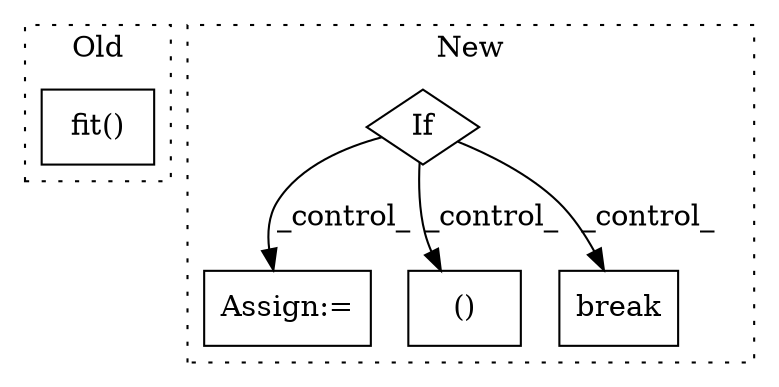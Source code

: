 digraph G {
subgraph cluster0 {
1 [label="fit()" a="75" s="1106,1154" l="29,175" shape="box"];
label = "Old";
style="dotted";
}
subgraph cluster1 {
2 [label="If" a="96" s="1250" l="3" shape="diamond"];
3 [label="Assign:=" a="68" s="1374" l="3" shape="box"];
4 [label="()" a="54" s="1313" l="8" shape="box"];
5 [label="break" a="94" s="1290" l="5" shape="box"];
label = "New";
style="dotted";
}
2 -> 3 [label="_control_"];
2 -> 5 [label="_control_"];
2 -> 4 [label="_control_"];
}